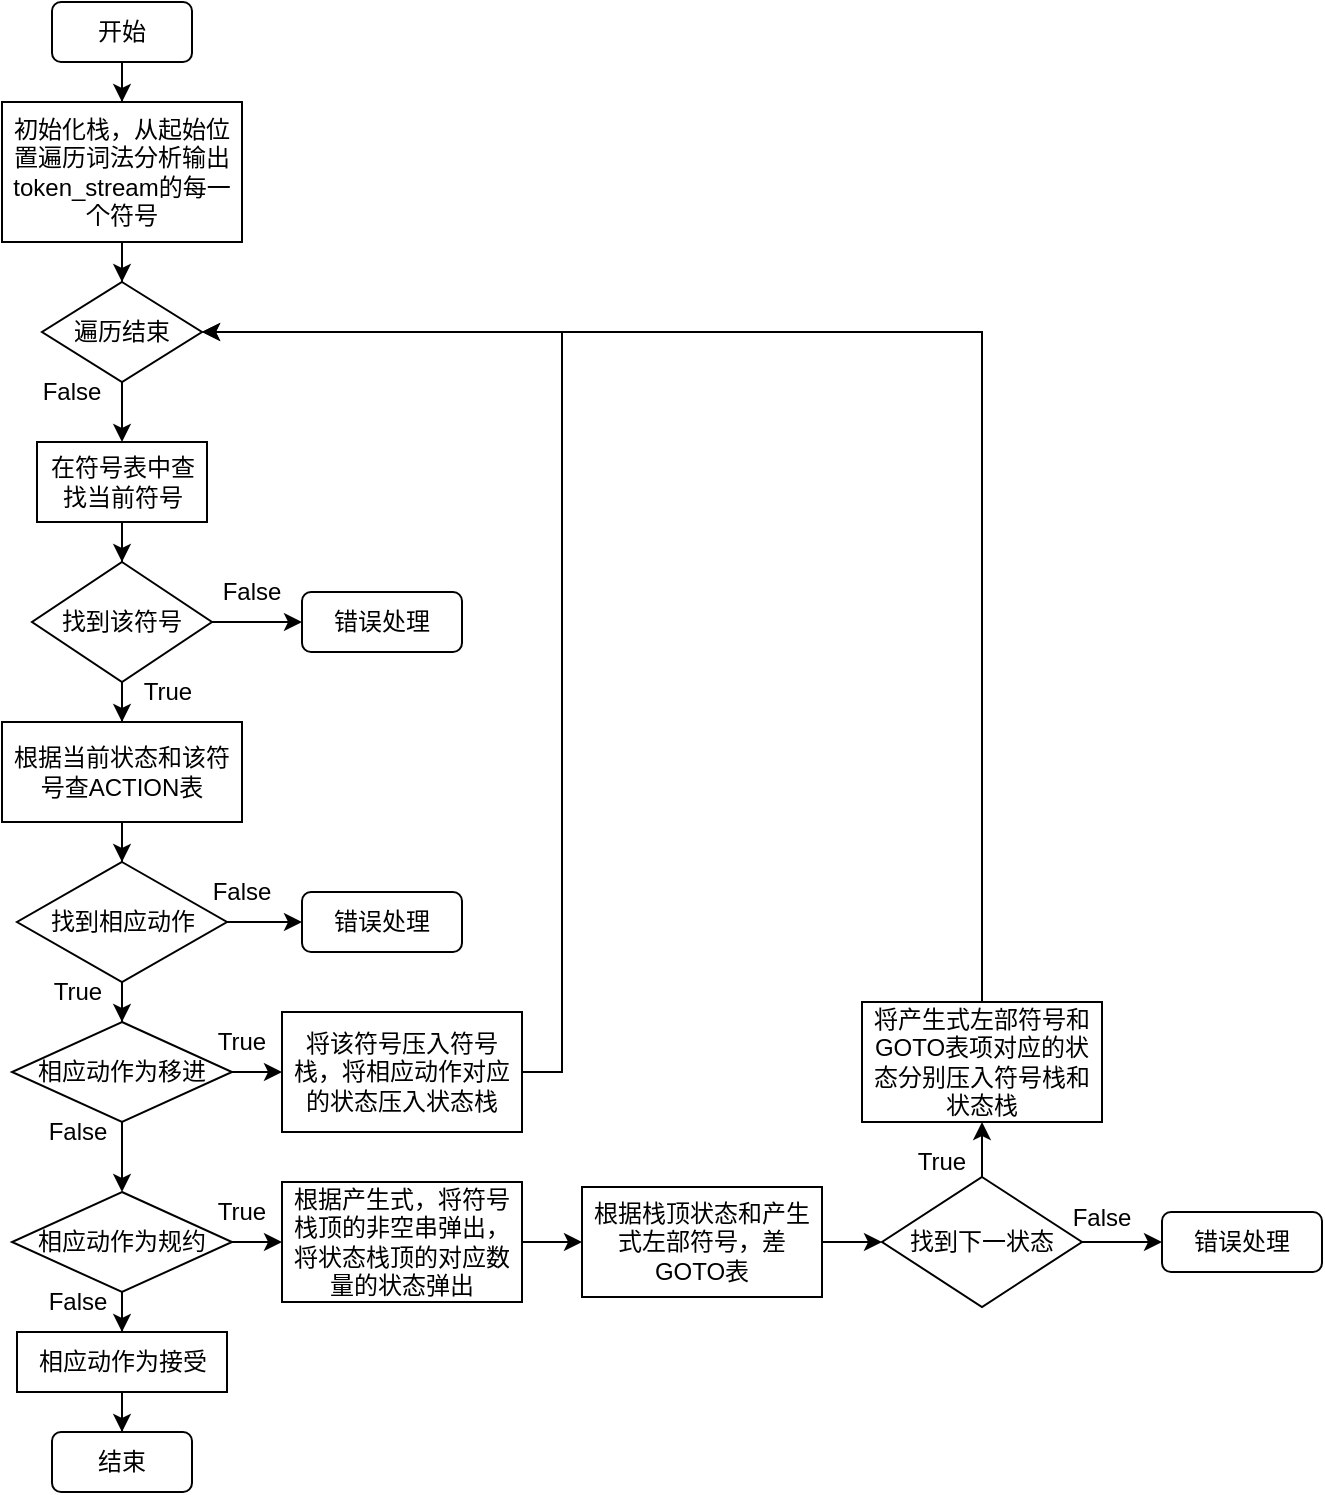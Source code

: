 <mxfile version="15.4.0" type="device"><diagram id="Fz_ybXu77-Pzc4JSfRNN" name="第 1 页"><mxGraphModel dx="767" dy="1422" grid="1" gridSize="10" guides="1" tooltips="1" connect="1" arrows="1" fold="1" page="1" pageScale="1" pageWidth="827" pageHeight="1169" math="0" shadow="0"><root><mxCell id="0"/><mxCell id="1" parent="0"/><mxCell id="QHKidY9R89UmKSgFTZW5-5" value="" style="edgeStyle=orthogonalEdgeStyle;rounded=0;orthogonalLoop=1;jettySize=auto;html=1;" edge="1" parent="1" source="QHKidY9R89UmKSgFTZW5-1" target="QHKidY9R89UmKSgFTZW5-4"><mxGeometry relative="1" as="geometry"/></mxCell><mxCell id="QHKidY9R89UmKSgFTZW5-1" value="开始" style="rounded=1;whiteSpace=wrap;html=1;" vertex="1" parent="1"><mxGeometry x="85" y="90" width="70" height="30" as="geometry"/></mxCell><mxCell id="QHKidY9R89UmKSgFTZW5-3" value="结束" style="rounded=1;whiteSpace=wrap;html=1;" vertex="1" parent="1"><mxGeometry x="85" y="805" width="70" height="30" as="geometry"/></mxCell><mxCell id="QHKidY9R89UmKSgFTZW5-8" value="" style="edgeStyle=orthogonalEdgeStyle;rounded=0;orthogonalLoop=1;jettySize=auto;html=1;" edge="1" parent="1" source="QHKidY9R89UmKSgFTZW5-4" target="QHKidY9R89UmKSgFTZW5-7"><mxGeometry relative="1" as="geometry"/></mxCell><mxCell id="QHKidY9R89UmKSgFTZW5-4" value="初始化栈，从起始位置遍历词法分析输出token_stream的每一个符号" style="rounded=0;whiteSpace=wrap;html=1;" vertex="1" parent="1"><mxGeometry x="60" y="140" width="120" height="70" as="geometry"/></mxCell><mxCell id="QHKidY9R89UmKSgFTZW5-10" value="" style="edgeStyle=orthogonalEdgeStyle;rounded=0;orthogonalLoop=1;jettySize=auto;html=1;" edge="1" parent="1" source="QHKidY9R89UmKSgFTZW5-7" target="QHKidY9R89UmKSgFTZW5-9"><mxGeometry relative="1" as="geometry"/></mxCell><mxCell id="QHKidY9R89UmKSgFTZW5-7" value="遍历结束" style="rhombus;whiteSpace=wrap;html=1;" vertex="1" parent="1"><mxGeometry x="80" y="230" width="80" height="50" as="geometry"/></mxCell><mxCell id="QHKidY9R89UmKSgFTZW5-13" value="" style="edgeStyle=orthogonalEdgeStyle;rounded=0;orthogonalLoop=1;jettySize=auto;html=1;" edge="1" parent="1" source="QHKidY9R89UmKSgFTZW5-9" target="QHKidY9R89UmKSgFTZW5-12"><mxGeometry relative="1" as="geometry"/></mxCell><mxCell id="QHKidY9R89UmKSgFTZW5-9" value="在符号表中查找当前符号" style="rounded=0;whiteSpace=wrap;html=1;" vertex="1" parent="1"><mxGeometry x="77.5" y="310" width="85" height="40" as="geometry"/></mxCell><mxCell id="QHKidY9R89UmKSgFTZW5-11" value="False" style="text;html=1;strokeColor=none;fillColor=none;align=center;verticalAlign=middle;whiteSpace=wrap;rounded=0;" vertex="1" parent="1"><mxGeometry x="65" y="270" width="60" height="30" as="geometry"/></mxCell><mxCell id="QHKidY9R89UmKSgFTZW5-16" value="" style="edgeStyle=orthogonalEdgeStyle;rounded=0;orthogonalLoop=1;jettySize=auto;html=1;" edge="1" parent="1" source="QHKidY9R89UmKSgFTZW5-12" target="QHKidY9R89UmKSgFTZW5-15"><mxGeometry relative="1" as="geometry"/></mxCell><mxCell id="QHKidY9R89UmKSgFTZW5-32" style="edgeStyle=orthogonalEdgeStyle;rounded=0;orthogonalLoop=1;jettySize=auto;html=1;entryX=0;entryY=0.5;entryDx=0;entryDy=0;" edge="1" parent="1" source="QHKidY9R89UmKSgFTZW5-12" target="QHKidY9R89UmKSgFTZW5-31"><mxGeometry relative="1" as="geometry"/></mxCell><mxCell id="QHKidY9R89UmKSgFTZW5-12" value="找到该符号" style="rhombus;whiteSpace=wrap;html=1;" vertex="1" parent="1"><mxGeometry x="75" y="370" width="90" height="60" as="geometry"/></mxCell><mxCell id="QHKidY9R89UmKSgFTZW5-14" value="False" style="text;html=1;strokeColor=none;fillColor=none;align=center;verticalAlign=middle;whiteSpace=wrap;rounded=0;" vertex="1" parent="1"><mxGeometry x="155" y="370" width="60" height="30" as="geometry"/></mxCell><mxCell id="QHKidY9R89UmKSgFTZW5-18" value="" style="edgeStyle=orthogonalEdgeStyle;rounded=0;orthogonalLoop=1;jettySize=auto;html=1;" edge="1" parent="1" source="QHKidY9R89UmKSgFTZW5-15" target="QHKidY9R89UmKSgFTZW5-17"><mxGeometry relative="1" as="geometry"/></mxCell><mxCell id="QHKidY9R89UmKSgFTZW5-15" value="根据当前状态和该符号查ACTION表" style="rounded=0;whiteSpace=wrap;html=1;" vertex="1" parent="1"><mxGeometry x="60" y="450" width="120" height="50" as="geometry"/></mxCell><mxCell id="QHKidY9R89UmKSgFTZW5-21" value="" style="edgeStyle=orthogonalEdgeStyle;rounded=0;orthogonalLoop=1;jettySize=auto;html=1;" edge="1" parent="1" source="QHKidY9R89UmKSgFTZW5-17" target="QHKidY9R89UmKSgFTZW5-20"><mxGeometry relative="1" as="geometry"/></mxCell><mxCell id="QHKidY9R89UmKSgFTZW5-35" style="edgeStyle=orthogonalEdgeStyle;rounded=0;orthogonalLoop=1;jettySize=auto;html=1;entryX=0;entryY=0.5;entryDx=0;entryDy=0;" edge="1" parent="1" source="QHKidY9R89UmKSgFTZW5-17" target="QHKidY9R89UmKSgFTZW5-33"><mxGeometry relative="1" as="geometry"/></mxCell><mxCell id="QHKidY9R89UmKSgFTZW5-17" value="找到相应动作" style="rhombus;whiteSpace=wrap;html=1;" vertex="1" parent="1"><mxGeometry x="67.5" y="520" width="105" height="60" as="geometry"/></mxCell><mxCell id="QHKidY9R89UmKSgFTZW5-19" value="False" style="text;html=1;strokeColor=none;fillColor=none;align=center;verticalAlign=middle;whiteSpace=wrap;rounded=0;" vertex="1" parent="1"><mxGeometry x="150" y="520" width="60" height="30" as="geometry"/></mxCell><mxCell id="QHKidY9R89UmKSgFTZW5-25" style="edgeStyle=orthogonalEdgeStyle;rounded=0;orthogonalLoop=1;jettySize=auto;html=1;entryX=0.5;entryY=0;entryDx=0;entryDy=0;" edge="1" parent="1" source="QHKidY9R89UmKSgFTZW5-20" target="QHKidY9R89UmKSgFTZW5-22"><mxGeometry relative="1" as="geometry"/></mxCell><mxCell id="QHKidY9R89UmKSgFTZW5-29" value="" style="edgeStyle=orthogonalEdgeStyle;rounded=0;orthogonalLoop=1;jettySize=auto;html=1;" edge="1" parent="1" source="QHKidY9R89UmKSgFTZW5-20" target="QHKidY9R89UmKSgFTZW5-28"><mxGeometry relative="1" as="geometry"/></mxCell><mxCell id="QHKidY9R89UmKSgFTZW5-20" value="相应动作为移进" style="rhombus;whiteSpace=wrap;html=1;" vertex="1" parent="1"><mxGeometry x="65" y="600" width="110" height="50" as="geometry"/></mxCell><mxCell id="QHKidY9R89UmKSgFTZW5-38" value="" style="edgeStyle=orthogonalEdgeStyle;rounded=0;orthogonalLoop=1;jettySize=auto;html=1;" edge="1" parent="1" source="QHKidY9R89UmKSgFTZW5-22" target="QHKidY9R89UmKSgFTZW5-37"><mxGeometry relative="1" as="geometry"/></mxCell><mxCell id="QHKidY9R89UmKSgFTZW5-41" value="" style="edgeStyle=orthogonalEdgeStyle;rounded=0;orthogonalLoop=1;jettySize=auto;html=1;" edge="1" parent="1" source="QHKidY9R89UmKSgFTZW5-22" target="QHKidY9R89UmKSgFTZW5-40"><mxGeometry relative="1" as="geometry"/></mxCell><mxCell id="QHKidY9R89UmKSgFTZW5-22" value="相应动作为规约" style="rhombus;whiteSpace=wrap;html=1;" vertex="1" parent="1"><mxGeometry x="65" y="685" width="110" height="50" as="geometry"/></mxCell><mxCell id="QHKidY9R89UmKSgFTZW5-30" style="edgeStyle=orthogonalEdgeStyle;rounded=0;orthogonalLoop=1;jettySize=auto;html=1;exitX=1;exitY=0.5;exitDx=0;exitDy=0;entryX=1;entryY=0.5;entryDx=0;entryDy=0;" edge="1" parent="1" source="QHKidY9R89UmKSgFTZW5-28" target="QHKidY9R89UmKSgFTZW5-7"><mxGeometry relative="1" as="geometry"/></mxCell><mxCell id="QHKidY9R89UmKSgFTZW5-28" value="将该符号压入符号栈，将相应动作对应的状态压入状态栈" style="rounded=0;whiteSpace=wrap;html=1;" vertex="1" parent="1"><mxGeometry x="200" y="595" width="120" height="60" as="geometry"/></mxCell><mxCell id="QHKidY9R89UmKSgFTZW5-31" value="错误处理" style="rounded=1;whiteSpace=wrap;html=1;" vertex="1" parent="1"><mxGeometry x="210" y="385" width="80" height="30" as="geometry"/></mxCell><mxCell id="QHKidY9R89UmKSgFTZW5-33" value="错误处理" style="rounded=1;whiteSpace=wrap;html=1;" vertex="1" parent="1"><mxGeometry x="210" y="535" width="80" height="30" as="geometry"/></mxCell><mxCell id="QHKidY9R89UmKSgFTZW5-39" value="" style="edgeStyle=orthogonalEdgeStyle;rounded=0;orthogonalLoop=1;jettySize=auto;html=1;" edge="1" parent="1" source="QHKidY9R89UmKSgFTZW5-37" target="QHKidY9R89UmKSgFTZW5-3"><mxGeometry relative="1" as="geometry"/></mxCell><mxCell id="QHKidY9R89UmKSgFTZW5-37" value="相应动作为接受" style="rounded=0;whiteSpace=wrap;html=1;" vertex="1" parent="1"><mxGeometry x="67.5" y="755" width="105" height="30" as="geometry"/></mxCell><mxCell id="QHKidY9R89UmKSgFTZW5-43" value="" style="edgeStyle=orthogonalEdgeStyle;rounded=0;orthogonalLoop=1;jettySize=auto;html=1;" edge="1" parent="1" source="QHKidY9R89UmKSgFTZW5-40" target="QHKidY9R89UmKSgFTZW5-42"><mxGeometry relative="1" as="geometry"/></mxCell><mxCell id="QHKidY9R89UmKSgFTZW5-40" value="根据产生式，将符号栈顶的非空串弹出，将状态栈顶的对应数量的状态弹出" style="rounded=0;whiteSpace=wrap;html=1;" vertex="1" parent="1"><mxGeometry x="200" y="680" width="120" height="60" as="geometry"/></mxCell><mxCell id="QHKidY9R89UmKSgFTZW5-45" value="" style="edgeStyle=orthogonalEdgeStyle;rounded=0;orthogonalLoop=1;jettySize=auto;html=1;entryX=0;entryY=0.5;entryDx=0;entryDy=0;" edge="1" parent="1" source="QHKidY9R89UmKSgFTZW5-42" target="QHKidY9R89UmKSgFTZW5-44"><mxGeometry relative="1" as="geometry"><mxPoint x="500" y="710" as="targetPoint"/></mxGeometry></mxCell><mxCell id="QHKidY9R89UmKSgFTZW5-42" value="根据栈顶状态和产生式左部符号，差GOTO表" style="rounded=0;whiteSpace=wrap;html=1;" vertex="1" parent="1"><mxGeometry x="350" y="682.5" width="120" height="55" as="geometry"/></mxCell><mxCell id="QHKidY9R89UmKSgFTZW5-50" value="" style="edgeStyle=orthogonalEdgeStyle;rounded=0;orthogonalLoop=1;jettySize=auto;html=1;exitX=1;exitY=0.5;exitDx=0;exitDy=0;" edge="1" parent="1" source="QHKidY9R89UmKSgFTZW5-44" target="QHKidY9R89UmKSgFTZW5-49"><mxGeometry relative="1" as="geometry"><mxPoint x="600" y="710" as="sourcePoint"/></mxGeometry></mxCell><mxCell id="QHKidY9R89UmKSgFTZW5-52" value="" style="edgeStyle=orthogonalEdgeStyle;rounded=0;orthogonalLoop=1;jettySize=auto;html=1;" edge="1" parent="1" source="QHKidY9R89UmKSgFTZW5-44" target="QHKidY9R89UmKSgFTZW5-51"><mxGeometry relative="1" as="geometry"/></mxCell><mxCell id="QHKidY9R89UmKSgFTZW5-44" value="找到下一状态" style="rhombus;whiteSpace=wrap;html=1;" vertex="1" parent="1"><mxGeometry x="500" y="677.5" width="100" height="65" as="geometry"/></mxCell><mxCell id="QHKidY9R89UmKSgFTZW5-46" value="False" style="text;html=1;strokeColor=none;fillColor=none;align=center;verticalAlign=middle;whiteSpace=wrap;rounded=0;" vertex="1" parent="1"><mxGeometry x="67.5" y="640" width="60" height="30" as="geometry"/></mxCell><mxCell id="QHKidY9R89UmKSgFTZW5-47" value="False" style="text;html=1;strokeColor=none;fillColor=none;align=center;verticalAlign=middle;whiteSpace=wrap;rounded=0;" vertex="1" parent="1"><mxGeometry x="67.5" y="725" width="60" height="30" as="geometry"/></mxCell><mxCell id="QHKidY9R89UmKSgFTZW5-48" value="False" style="text;html=1;strokeColor=none;fillColor=none;align=center;verticalAlign=middle;whiteSpace=wrap;rounded=0;" vertex="1" parent="1"><mxGeometry x="580" y="682.5" width="60" height="30" as="geometry"/></mxCell><mxCell id="QHKidY9R89UmKSgFTZW5-49" value="错误处理" style="rounded=1;whiteSpace=wrap;html=1;" vertex="1" parent="1"><mxGeometry x="640" y="695" width="80" height="30" as="geometry"/></mxCell><mxCell id="QHKidY9R89UmKSgFTZW5-53" style="edgeStyle=orthogonalEdgeStyle;rounded=0;orthogonalLoop=1;jettySize=auto;html=1;exitX=0.5;exitY=0;exitDx=0;exitDy=0;entryX=1;entryY=0.5;entryDx=0;entryDy=0;" edge="1" parent="1" source="QHKidY9R89UmKSgFTZW5-51" target="QHKidY9R89UmKSgFTZW5-7"><mxGeometry relative="1" as="geometry"/></mxCell><mxCell id="QHKidY9R89UmKSgFTZW5-51" value="将产生式左部符号和GOTO表项对应的状态分别压入符号栈和状态栈" style="rounded=0;whiteSpace=wrap;html=1;" vertex="1" parent="1"><mxGeometry x="490" y="590" width="120" height="60" as="geometry"/></mxCell><mxCell id="QHKidY9R89UmKSgFTZW5-54" value="True" style="text;html=1;strokeColor=none;fillColor=none;align=center;verticalAlign=middle;whiteSpace=wrap;rounded=0;" vertex="1" parent="1"><mxGeometry x="112.5" y="420" width="60" height="30" as="geometry"/></mxCell><mxCell id="QHKidY9R89UmKSgFTZW5-55" value="True" style="text;html=1;strokeColor=none;fillColor=none;align=center;verticalAlign=middle;whiteSpace=wrap;rounded=0;" vertex="1" parent="1"><mxGeometry x="67.5" y="570" width="60" height="30" as="geometry"/></mxCell><mxCell id="QHKidY9R89UmKSgFTZW5-56" value="True" style="text;html=1;strokeColor=none;fillColor=none;align=center;verticalAlign=middle;whiteSpace=wrap;rounded=0;" vertex="1" parent="1"><mxGeometry x="150" y="595" width="60" height="30" as="geometry"/></mxCell><mxCell id="QHKidY9R89UmKSgFTZW5-57" value="True" style="text;html=1;strokeColor=none;fillColor=none;align=center;verticalAlign=middle;whiteSpace=wrap;rounded=0;" vertex="1" parent="1"><mxGeometry x="150" y="680" width="60" height="30" as="geometry"/></mxCell><mxCell id="QHKidY9R89UmKSgFTZW5-58" value="True" style="text;html=1;strokeColor=none;fillColor=none;align=center;verticalAlign=middle;whiteSpace=wrap;rounded=0;" vertex="1" parent="1"><mxGeometry x="500" y="655" width="60" height="30" as="geometry"/></mxCell></root></mxGraphModel></diagram></mxfile>